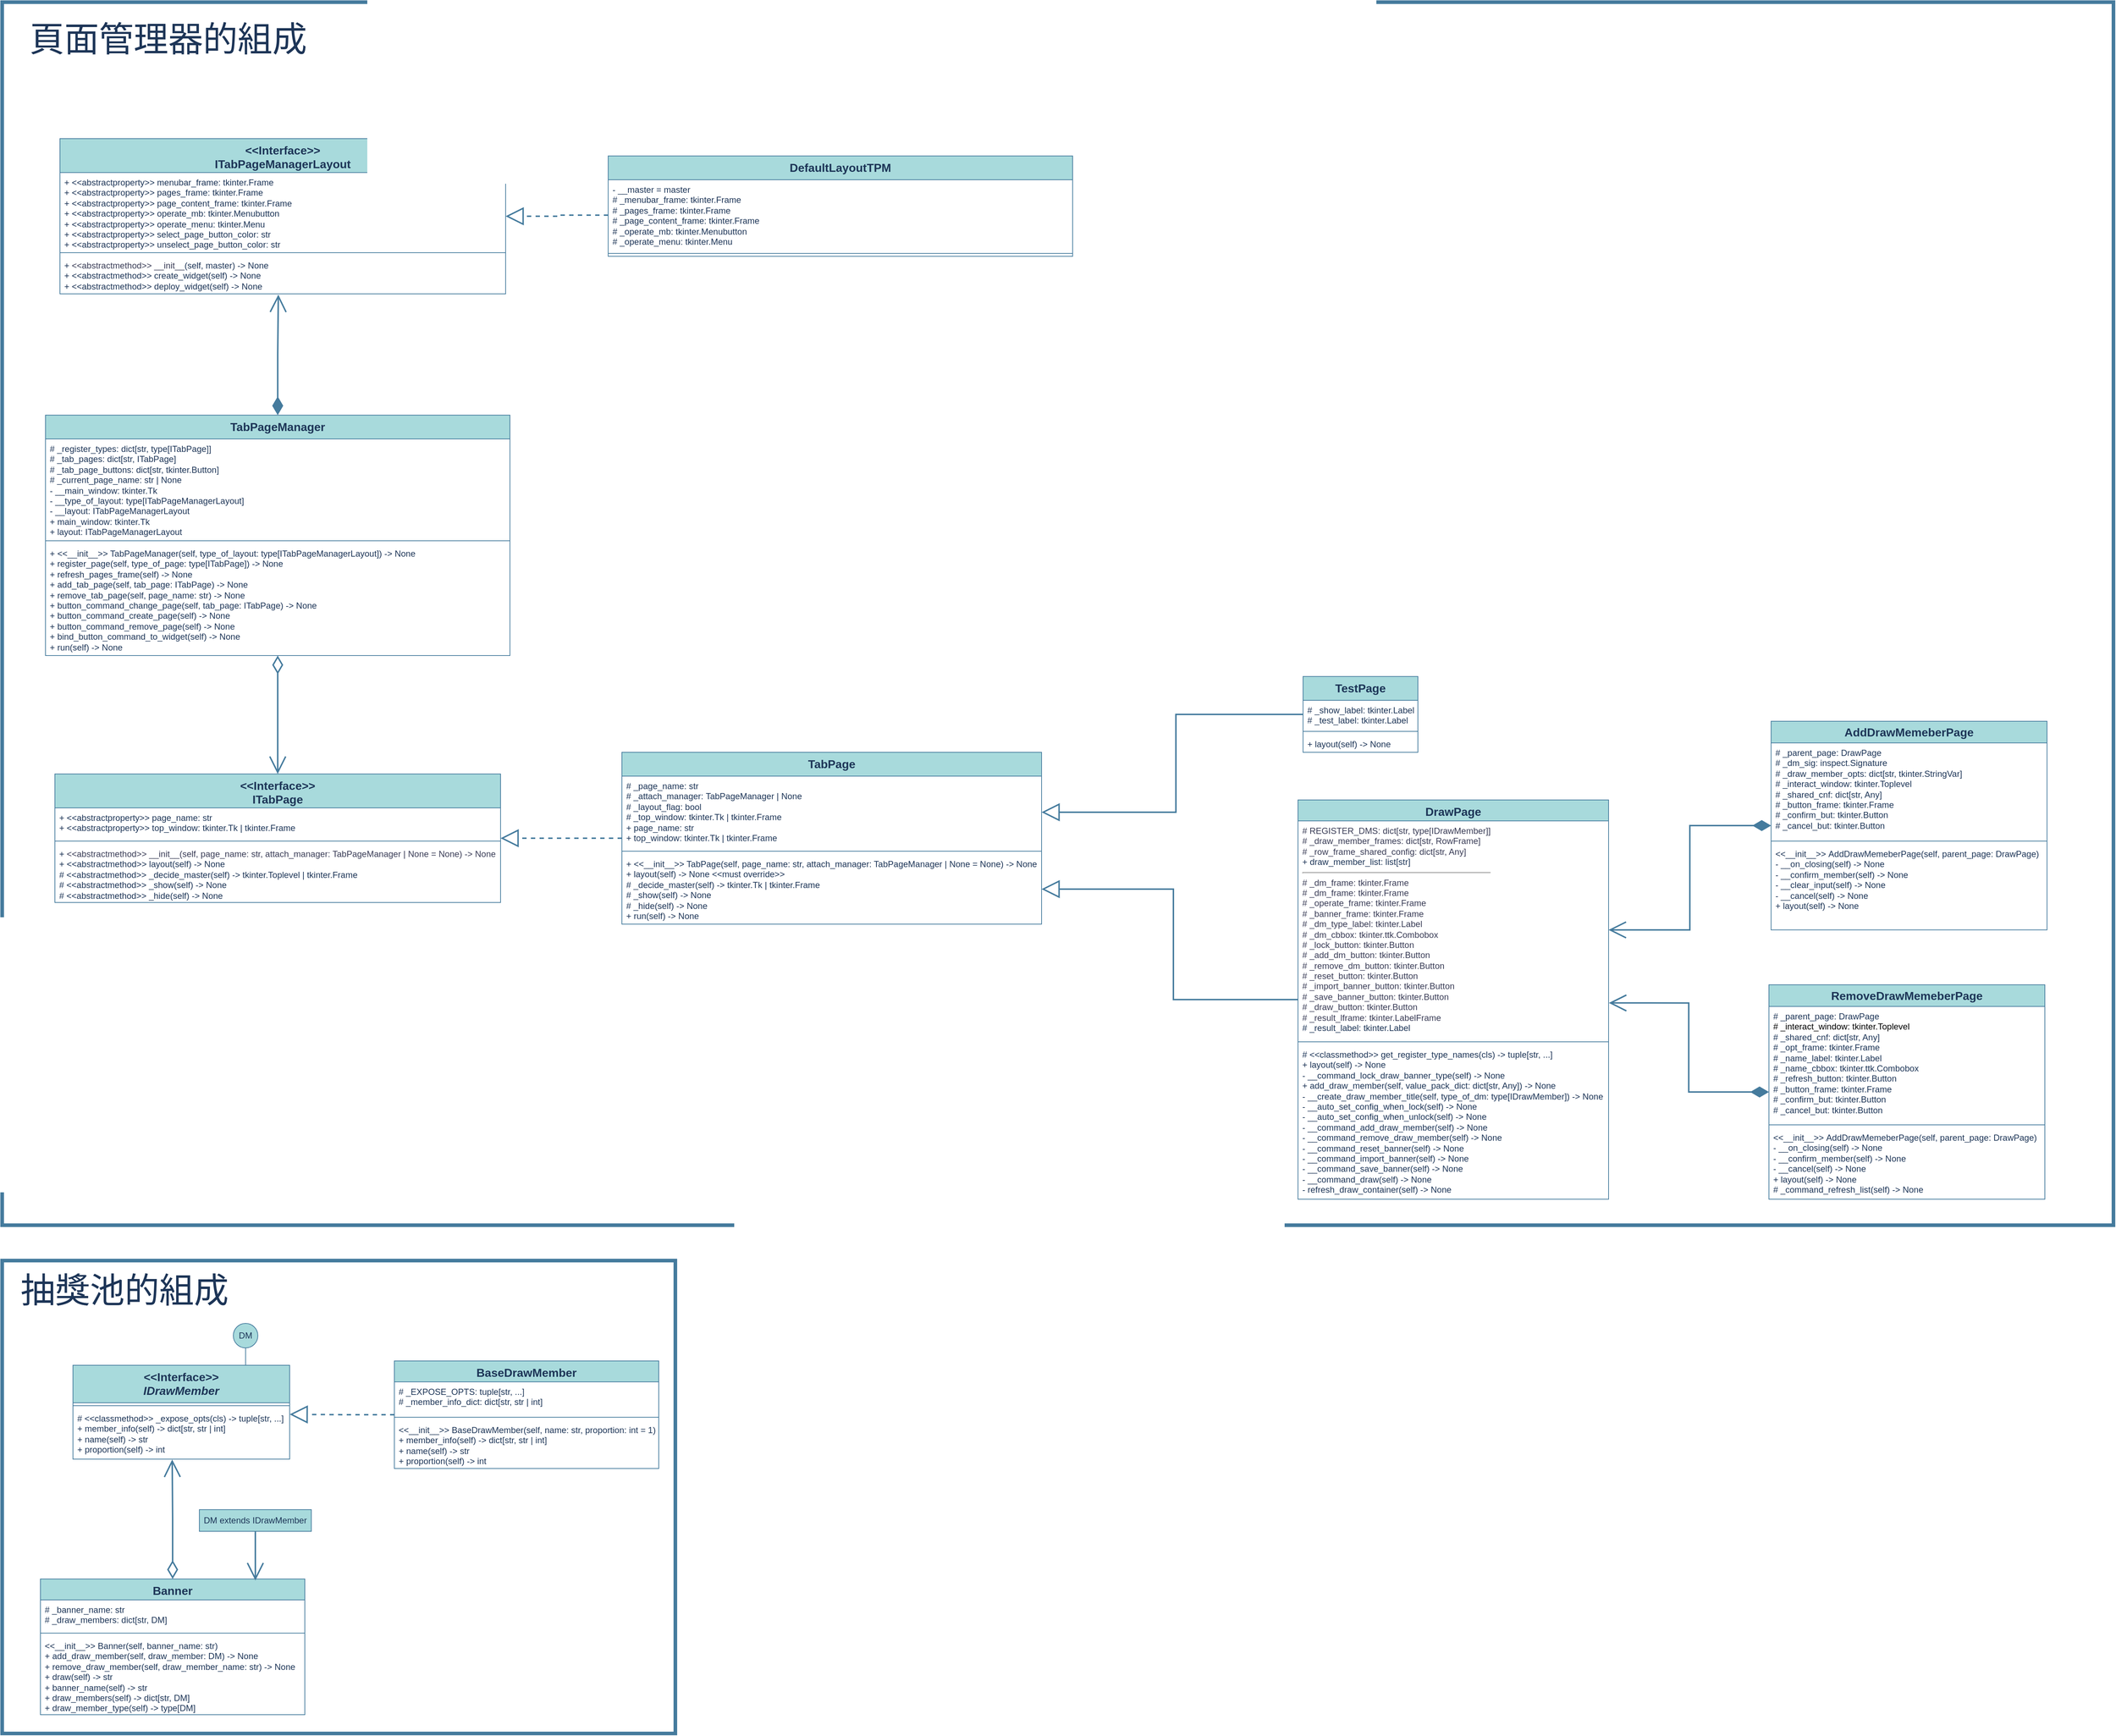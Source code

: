 <mxfile version="28.0.4">
  <diagram name="第 1 页" id="2yHdQtIkflrEDWWDGN0C">
    <mxGraphModel dx="4707" dy="2757" grid="0" gridSize="10" guides="1" tooltips="1" connect="1" arrows="1" fold="1" page="1" pageScale="1" pageWidth="3300" pageHeight="4681" background="none" math="0" shadow="0">
      <root>
        <mxCell id="0" />
        <mxCell id="1" parent="0" />
        <mxCell id="DiK6o-BC5j8XPixK7rim-29" value="" style="rounded=0;whiteSpace=wrap;html=1;strokeColor=#457B9D;fontColor=#1D3557;fillColor=none;strokeWidth=5;" vertex="1" parent="1">
          <mxGeometry x="140" y="1877" width="932" height="655" as="geometry" />
        </mxCell>
        <mxCell id="DiK6o-BC5j8XPixK7rim-21" value="" style="rounded=0;whiteSpace=wrap;html=1;strokeColor=#457B9D;fontColor=#1D3557;fillColor=none;strokeWidth=5;" vertex="1" parent="1">
          <mxGeometry x="140" y="134" width="2923" height="1694" as="geometry" />
        </mxCell>
        <mxCell id="DiK6o-BC5j8XPixK7rim-16" style="edgeStyle=orthogonalEdgeStyle;rounded=0;orthogonalLoop=1;jettySize=auto;html=1;strokeColor=#457B9D;fontColor=default;fillColor=#A8DADC;strokeWidth=2;startSize=20;endSize=20;endArrow=block;endFill=0;labelBackgroundColor=none;" edge="1" parent="1" source="lP_S5FxGJT-6sJz9UhhX-36" target="G8m6GsgR82rq_fYz5S8Y-65">
          <mxGeometry relative="1" as="geometry" />
        </mxCell>
        <mxCell id="lP_S5FxGJT-6sJz9UhhX-36" value="&lt;font style=&quot;font-size: 16px;&quot;&gt;DrawPage&lt;/font&gt;" style="swimlane;fontStyle=1;align=center;verticalAlign=top;childLayout=stackLayout;horizontal=1;startSize=29;horizontalStack=0;resizeParent=1;resizeParentMax=0;resizeLast=0;collapsible=1;marginBottom=0;whiteSpace=wrap;html=1;labelBackgroundColor=none;fillColor=#A8DADC;strokeColor=#457B9D;fontColor=#1D3557;shadow=0;" parent="1" vertex="1">
          <mxGeometry x="1934" y="1239" width="430" height="553" as="geometry" />
        </mxCell>
        <mxCell id="lP_S5FxGJT-6sJz9UhhX-37" value="&lt;span style=&quot;background-color: transparent; color: light-dark(rgb(57, 60, 86), rgb(182, 184, 207));&quot;&gt;# REGISTER_DMS: dict[str, type[IDrawMember]]&lt;/span&gt;&lt;br&gt;&lt;span style=&quot;background-color: transparent; color: light-dark(rgb(57, 60, 86), rgb(182, 184, 207));&quot;&gt;# _draw_member_frames: dict[str, RowFrame]&lt;/span&gt;&lt;br&gt;&lt;span style=&quot;background-color: transparent; color: light-dark(rgb(57, 60, 86), rgb(182, 184, 207));&quot;&gt;#&amp;nbsp;_row_frame_shared_config: dict[str, Any]&lt;/span&gt;&lt;div&gt;+ draw_member_list: list[str]&lt;br&gt;&lt;hr style=&quot;background-color: transparent; color: light-dark(rgb(57, 60, 86), rgb(182, 184, 207));&quot;&gt;&lt;span style=&quot;background-color: transparent; color: light-dark(rgb(57, 60, 86), rgb(182, 184, 207));&quot;&gt;#&amp;nbsp;_dm_frame: tkinter.Frame&lt;/span&gt;&lt;br&gt;&lt;span style=&quot;background-color: transparent; color: light-dark(rgb(57, 60, 86), rgb(182, 184, 207));&quot;&gt;# _dm_frame: tkinter.Frame&lt;/span&gt;&lt;br&gt;&lt;span style=&quot;background-color: transparent; color: light-dark(rgb(57, 60, 86), rgb(182, 184, 207));&quot;&gt;# _operate_frame: tkinter.Frame&lt;/span&gt;&lt;br&gt;&lt;span style=&quot;background-color: transparent; color: light-dark(rgb(57, 60, 86), rgb(182, 184, 207));&quot;&gt;# _banner_frame: tkinter.Frame&lt;/span&gt;&lt;br&gt;&lt;span style=&quot;background-color: transparent; color: light-dark(rgb(57, 60, 86), rgb(182, 184, 207));&quot;&gt;# _dm_type_label: tkinter.Label&lt;/span&gt;&lt;br&gt;&lt;span style=&quot;background-color: transparent; color: light-dark(rgb(57, 60, 86), rgb(182, 184, 207));&quot;&gt;# _dm_cbbox: tkinter.ttk.Combobox&lt;/span&gt;&lt;br&gt;&lt;span style=&quot;background-color: transparent; color: light-dark(rgb(57, 60, 86), rgb(182, 184, 207));&quot;&gt;# _lock_button: tkinter.Button&lt;/span&gt;&lt;br&gt;&lt;span style=&quot;background-color: transparent; color: light-dark(rgb(57, 60, 86), rgb(182, 184, 207));&quot;&gt;# _add_dm_button: tkinter.Button&lt;/span&gt;&lt;br&gt;&lt;span style=&quot;background-color: transparent; color: light-dark(rgb(57, 60, 86), rgb(182, 184, 207));&quot;&gt;# _remove_dm_button: tkinter.Button&lt;/span&gt;&lt;br&gt;&lt;span style=&quot;background-color: transparent; color: light-dark(rgb(57, 60, 86), rgb(182, 184, 207));&quot;&gt;# _reset_button: tkinter.Button&lt;/span&gt;&lt;br&gt;&lt;span style=&quot;background-color: transparent; color: light-dark(rgb(57, 60, 86), rgb(182, 184, 207));&quot;&gt;# _import_banner_button: tkinter.Button&lt;/span&gt;&lt;br&gt;&lt;span style=&quot;background-color: transparent; color: light-dark(rgb(57, 60, 86), rgb(182, 184, 207));&quot;&gt;# _save_banner_button: tkinter.Button&lt;/span&gt;&lt;br&gt;&lt;span style=&quot;background-color: transparent; color: light-dark(rgb(57, 60, 86), rgb(182, 184, 207));&quot;&gt;# _draw_button: tkinter.Button&lt;/span&gt;&lt;br&gt;&lt;span style=&quot;background-color: transparent; color: light-dark(rgb(57, 60, 86), rgb(182, 184, 207));&quot;&gt;# _result_lframe: tkinter.LabelFrame&lt;/span&gt;&lt;br&gt;&lt;div&gt;&lt;div&gt;# _result_label: tkinter.Label&lt;/div&gt;&lt;/div&gt;&lt;/div&gt;" style="text;strokeColor=none;fillColor=none;align=left;verticalAlign=top;spacingLeft=4;spacingRight=4;overflow=hidden;rotatable=0;points=[[0,0.5],[1,0.5]];portConstraint=eastwest;whiteSpace=wrap;html=1;labelBackgroundColor=none;fontColor=#1D3557;" parent="lP_S5FxGJT-6sJz9UhhX-36" vertex="1">
          <mxGeometry y="29" width="430" height="302" as="geometry" />
        </mxCell>
        <mxCell id="lP_S5FxGJT-6sJz9UhhX-38" value="" style="line;strokeWidth=1;fillColor=none;align=left;verticalAlign=middle;spacingTop=-1;spacingLeft=3;spacingRight=3;rotatable=0;labelPosition=right;points=[];portConstraint=eastwest;strokeColor=#457B9D;labelBackgroundColor=none;fontColor=#1D3557;" parent="lP_S5FxGJT-6sJz9UhhX-36" vertex="1">
          <mxGeometry y="331" width="430" height="8" as="geometry" />
        </mxCell>
        <mxCell id="lP_S5FxGJT-6sJz9UhhX-39" value="# &amp;lt;&amp;lt;classmethod&amp;gt;&amp;gt;&amp;nbsp;get_register_type_names(cls) -&amp;gt; tuple[str, ...]&lt;div&gt;+&amp;nbsp;layout(self) -&amp;gt; None&lt;/div&gt;&lt;div&gt;-&amp;nbsp;__command_lock_draw_banner_type(self) -&amp;gt; None&lt;/div&gt;&lt;div&gt;+&amp;nbsp;add_draw_member(self, value_pack_dict: dict[str, Any]) -&amp;gt; None&lt;/div&gt;&lt;div&gt;-&amp;nbsp;__create_draw_member_title(self, type_of_dm: type[IDrawMember]) -&amp;gt; None&lt;/div&gt;&lt;div&gt;-&amp;nbsp;__auto_set_config_when_lock(self) -&amp;gt; None&lt;/div&gt;&lt;div&gt;-&amp;nbsp;__auto_set_config_when_unlock(self) -&amp;gt; None&lt;/div&gt;&lt;div&gt;-&amp;nbsp;__command_add_draw_member(self) -&amp;gt; None&lt;/div&gt;&lt;div&gt;-&amp;nbsp;__command_remove_draw_member(self) -&amp;gt; None&lt;/div&gt;&lt;div&gt;-&amp;nbsp;__command_reset_banner(self) -&amp;gt; None&lt;/div&gt;&lt;div&gt;-&amp;nbsp;__command_import_banner(self) -&amp;gt; None&lt;/div&gt;&lt;div&gt;-&amp;nbsp;__command_save_banner(self) -&amp;gt; None&lt;/div&gt;&lt;div&gt;-&amp;nbsp;__command_draw(self) -&amp;gt; None&lt;/div&gt;&lt;div&gt;-&amp;nbsp;refresh_draw_container(self) -&amp;gt; None&lt;/div&gt;" style="text;strokeColor=none;fillColor=none;align=left;verticalAlign=top;spacingLeft=4;spacingRight=4;overflow=hidden;rotatable=0;points=[[0,0.5],[1,0.5]];portConstraint=eastwest;whiteSpace=wrap;html=1;labelBackgroundColor=none;fontColor=#1D3557;" parent="lP_S5FxGJT-6sJz9UhhX-36" vertex="1">
          <mxGeometry y="339" width="430" height="214" as="geometry" />
        </mxCell>
        <mxCell id="DiK6o-BC5j8XPixK7rim-17" style="edgeStyle=orthogonalEdgeStyle;rounded=0;orthogonalLoop=1;jettySize=auto;html=1;entryX=1;entryY=0.5;entryDx=0;entryDy=0;strokeColor=#457B9D;fontColor=default;fillColor=#A8DADC;strokeWidth=2;startSize=20;endSize=20;startArrow=diamondThin;startFill=1;endArrow=open;endFill=0;labelBackgroundColor=none;" edge="1" parent="1" source="75FN_xYvOPIcK4fOtZHh-2" target="lP_S5FxGJT-6sJz9UhhX-37">
          <mxGeometry relative="1" as="geometry" />
        </mxCell>
        <mxCell id="75FN_xYvOPIcK4fOtZHh-2" value="&lt;font style=&quot;font-size: 16px;&quot;&gt;AddDrawMemeberPage&lt;/font&gt;" style="swimlane;fontStyle=1;align=center;verticalAlign=middle;childLayout=stackLayout;horizontal=1;startSize=30;horizontalStack=0;resizeParent=1;resizeParentMax=0;resizeLast=0;collapsible=1;marginBottom=0;whiteSpace=wrap;html=1;strokeColor=#457B9D;fontColor=#1D3557;fillColor=#A8DADC;labelBackgroundColor=none;rounded=0;fontFamily=Helvetica;fontSize=11;" parent="1" vertex="1">
          <mxGeometry x="2589" y="1130" width="382" height="289" as="geometry" />
        </mxCell>
        <mxCell id="75FN_xYvOPIcK4fOtZHh-3" value="&lt;font style=&quot;font-size: 12px;&quot;&gt;#&amp;nbsp;_parent_page:&amp;nbsp;DrawPage&lt;/font&gt;&lt;div&gt;&lt;font style=&quot;font-size: 12px;&quot;&gt;#&amp;nbsp;_dm_sig:&amp;nbsp;inspect.Signature&lt;/font&gt;&lt;/div&gt;&lt;div&gt;&lt;font style=&quot;font-size: 12px;&quot;&gt;#&amp;nbsp;_draw_member_opts: dict[str, tkinter.StringVar]&lt;/font&gt;&lt;/div&gt;&lt;div&gt;&lt;font style=&quot;font-size: 12px;&quot;&gt;#&amp;nbsp;_interact_window: tkinter.Toplevel&lt;/font&gt;&lt;/div&gt;&lt;div&gt;&lt;font style=&quot;font-size: 12px;&quot;&gt;#&amp;nbsp;_shared_cnf: dict[str, Any]&lt;/font&gt;&lt;/div&gt;&lt;div&gt;&lt;font style=&quot;font-size: 12px;&quot;&gt;#&amp;nbsp;_button_frame: tkinter.Frame&lt;/font&gt;&lt;/div&gt;&lt;div&gt;&lt;font style=&quot;font-size: 12px;&quot;&gt;#&amp;nbsp;_confirm_but: tkinter.Button&lt;/font&gt;&lt;/div&gt;&lt;div&gt;&lt;font style=&quot;font-size: 12px;&quot;&gt;#&amp;nbsp;_cancel_but: tkinter.Button&lt;/font&gt;&lt;/div&gt;" style="text;strokeColor=none;fillColor=none;align=left;verticalAlign=top;spacingLeft=4;spacingRight=4;overflow=hidden;rotatable=0;points=[[0,0.5],[1,0.5]];portConstraint=eastwest;whiteSpace=wrap;html=1;fontColor=#1D3557;labelBackgroundColor=none;fontFamily=Helvetica;fontSize=11;" parent="75FN_xYvOPIcK4fOtZHh-2" vertex="1">
          <mxGeometry y="30" width="382" height="132" as="geometry" />
        </mxCell>
        <mxCell id="75FN_xYvOPIcK4fOtZHh-4" value="" style="line;strokeWidth=1;fillColor=#A8DADC;align=center;verticalAlign=middle;spacingTop=-1;spacingLeft=3;spacingRight=3;rotatable=0;labelPosition=right;points=[];portConstraint=eastwest;strokeColor=#457B9D;fontColor=#1D3557;labelBackgroundColor=none;rounded=0;fontFamily=Helvetica;fontSize=11;" parent="75FN_xYvOPIcK4fOtZHh-2" vertex="1">
          <mxGeometry y="162" width="382" height="8" as="geometry" />
        </mxCell>
        <mxCell id="75FN_xYvOPIcK4fOtZHh-5" value="&lt;font style=&quot;font-size: 12px;&quot;&gt;&amp;lt;&amp;lt;__init__&amp;gt;&amp;gt;&amp;nbsp;AddDrawMemeberPage(self, parent_page: DrawPage)&lt;/font&gt;&lt;div&gt;&lt;font style=&quot;font-size: 12px;&quot;&gt;-&amp;nbsp;__on_closing(self) -&amp;gt; None&lt;/font&gt;&lt;/div&gt;&lt;div&gt;&lt;font style=&quot;font-size: 12px;&quot;&gt;-&amp;nbsp;__confirm_member(self) -&amp;gt; None&lt;/font&gt;&lt;/div&gt;&lt;div&gt;&lt;font style=&quot;font-size: 12px;&quot;&gt;-&amp;nbsp;__clear_input(self) -&amp;gt; None&lt;/font&gt;&lt;/div&gt;&lt;div&gt;&lt;font style=&quot;font-size: 12px;&quot;&gt;-&amp;nbsp;__cancel(self) -&amp;gt; None&lt;/font&gt;&lt;/div&gt;&lt;div&gt;&lt;font style=&quot;font-size: 12px;&quot;&gt;+&amp;nbsp;layout(self) -&amp;gt; None&lt;/font&gt;&lt;/div&gt;&lt;div&gt;&lt;br&gt;&lt;/div&gt;" style="text;strokeColor=none;fillColor=none;align=left;verticalAlign=top;spacingLeft=4;spacingRight=4;overflow=hidden;rotatable=0;points=[[0,0.5],[1,0.5]];portConstraint=eastwest;whiteSpace=wrap;html=1;fontColor=#1D3557;labelBackgroundColor=none;fontFamily=Helvetica;fontSize=11;" parent="75FN_xYvOPIcK4fOtZHh-2" vertex="1">
          <mxGeometry y="170" width="382" height="119" as="geometry" />
        </mxCell>
        <mxCell id="G8m6GsgR82rq_fYz5S8Y-6" value="&lt;font style=&quot;font-size: 16px;&quot;&gt;RemoveDrawMemeberPage&lt;/font&gt;" style="swimlane;fontStyle=1;align=center;verticalAlign=middle;childLayout=stackLayout;horizontal=1;startSize=30;horizontalStack=0;resizeParent=1;resizeParentMax=0;resizeLast=0;collapsible=1;marginBottom=0;whiteSpace=wrap;html=1;strokeColor=#457B9D;fontColor=#1D3557;fillColor=#A8DADC;labelBackgroundColor=none;rounded=0;fontFamily=Helvetica;fontSize=11;" parent="1" vertex="1">
          <mxGeometry x="2586" y="1495" width="382" height="297" as="geometry" />
        </mxCell>
        <mxCell id="G8m6GsgR82rq_fYz5S8Y-7" value="&lt;font style=&quot;font-size: 12px;&quot;&gt;#&amp;nbsp;_parent_page:&amp;nbsp;DrawPage&lt;/font&gt;&lt;div&gt;&lt;span style=&quot;font-size: 12px; background-color: transparent; color: light-dark(rgb(0, 0, 0), rgb(255, 255, 255));&quot;&gt;#&amp;nbsp;_interact_window: tkinter.Toplevel&lt;/span&gt;&lt;/div&gt;&lt;div&gt;&lt;font style=&quot;font-size: 12px;&quot;&gt;#&amp;nbsp;_shared_cnf: dict[str, Any]&lt;/font&gt;&lt;/div&gt;&lt;div&gt;&lt;div&gt;&lt;span style=&quot;font-size: 12px;&quot;&gt;# _opt_frame: tkinter.Frame&lt;/span&gt;&lt;/div&gt;&lt;div&gt;&lt;span style=&quot;font-size: 12px;&quot;&gt;# _name_label: tkinter.Label&lt;/span&gt;&lt;/div&gt;&lt;div&gt;&lt;span style=&quot;font-size: 12px;&quot;&gt;# _name_cbbox: tkinter.ttk.Combobox&lt;/span&gt;&lt;/div&gt;&lt;div&gt;&lt;span style=&quot;font-size: 12px;&quot;&gt;# _refresh_button: tkinter.Button&lt;/span&gt;&lt;/div&gt;&lt;div&gt;&lt;span style=&quot;font-size: 12px;&quot;&gt;# _button_frame: tkinter.Frame&lt;/span&gt;&lt;/div&gt;&lt;div&gt;&lt;span style=&quot;font-size: 12px;&quot;&gt;# _confirm_but: tkinter.Button&lt;/span&gt;&lt;/div&gt;&lt;div&gt;&lt;span style=&quot;font-size: 12px;&quot;&gt;# _cancel_but: tkinter.Button&lt;/span&gt;&lt;/div&gt;&lt;/div&gt;" style="text;strokeColor=none;fillColor=none;align=left;verticalAlign=top;spacingLeft=4;spacingRight=4;overflow=hidden;rotatable=0;points=[[0,0.5],[1,0.5]];portConstraint=eastwest;whiteSpace=wrap;html=1;fontColor=#1D3557;labelBackgroundColor=none;fontFamily=Helvetica;fontSize=11;" parent="G8m6GsgR82rq_fYz5S8Y-6" vertex="1">
          <mxGeometry y="30" width="382" height="160" as="geometry" />
        </mxCell>
        <mxCell id="G8m6GsgR82rq_fYz5S8Y-8" value="" style="line;strokeWidth=1;fillColor=#A8DADC;align=center;verticalAlign=middle;spacingTop=-1;spacingLeft=3;spacingRight=3;rotatable=0;labelPosition=right;points=[];portConstraint=eastwest;strokeColor=#457B9D;fontColor=#1D3557;labelBackgroundColor=none;rounded=0;fontFamily=Helvetica;fontSize=11;" parent="G8m6GsgR82rq_fYz5S8Y-6" vertex="1">
          <mxGeometry y="190" width="382" height="8" as="geometry" />
        </mxCell>
        <mxCell id="G8m6GsgR82rq_fYz5S8Y-9" value="&lt;font style=&quot;font-size: 12px;&quot;&gt;&amp;lt;&amp;lt;__init__&amp;gt;&amp;gt;&amp;nbsp;AddDrawMemeberPage(self, parent_page: DrawPage)&lt;/font&gt;&lt;div&gt;&lt;span style=&quot;font-size: 12px;&quot;&gt;-&amp;nbsp;&lt;/span&gt;&lt;span style=&quot;background-color: transparent; font-size: 12px;&quot;&gt;__on_closing(self) -&amp;gt; None&lt;/span&gt;&lt;/div&gt;&lt;div&gt;&lt;span style=&quot;background-color: transparent; font-size: 12px;&quot;&gt;-&amp;nbsp;&lt;/span&gt;&lt;span style=&quot;background-color: transparent; font-size: 12px;&quot;&gt;__confirm_member(self) -&amp;gt; None&lt;/span&gt;&lt;/div&gt;&lt;div&gt;&lt;span style=&quot;background-color: transparent; font-size: 12px;&quot;&gt;-&amp;nbsp;&lt;/span&gt;&lt;span style=&quot;background-color: transparent; font-size: 12px;&quot;&gt;__cancel(self) -&amp;gt; None&lt;/span&gt;&lt;/div&gt;&lt;div&gt;&lt;span style=&quot;background-color: transparent; font-size: 12px;&quot;&gt;+&amp;nbsp;&lt;/span&gt;&lt;span style=&quot;background-color: transparent; font-size: 12px;&quot;&gt;layout(self) -&amp;gt; None&lt;/span&gt;&lt;/div&gt;&lt;div&gt;&lt;span style=&quot;font-size: 12px;&quot;&gt;#&amp;nbsp;&lt;/span&gt;&lt;span style=&quot;background-color: transparent; font-size: 12px;&quot;&gt;_command_refresh_list(self) -&amp;gt; None&lt;/span&gt;&lt;/div&gt;&lt;div&gt;&lt;br&gt;&lt;/div&gt;" style="text;strokeColor=none;fillColor=none;align=left;verticalAlign=top;spacingLeft=4;spacingRight=4;overflow=hidden;rotatable=0;points=[[0,0.5],[1,0.5]];portConstraint=eastwest;whiteSpace=wrap;html=1;fontColor=#1D3557;labelBackgroundColor=none;fontFamily=Helvetica;fontSize=11;" parent="G8m6GsgR82rq_fYz5S8Y-6" vertex="1">
          <mxGeometry y="198" width="382" height="99" as="geometry" />
        </mxCell>
        <mxCell id="G8m6GsgR82rq_fYz5S8Y-17" value="&lt;font style=&quot;font-size: 16px;&quot;&gt;BaseDrawMember&lt;/font&gt;" style="swimlane;fontStyle=1;align=center;verticalAlign=top;childLayout=stackLayout;horizontal=1;startSize=29;horizontalStack=0;resizeParent=1;resizeParentMax=0;resizeLast=0;collapsible=1;marginBottom=0;whiteSpace=wrap;html=1;strokeColor=#457B9D;fontColor=#1D3557;fillColor=#A8DADC;labelBackgroundColor=none;" parent="1" vertex="1">
          <mxGeometry x="683" y="2016" width="366" height="149" as="geometry" />
        </mxCell>
        <mxCell id="G8m6GsgR82rq_fYz5S8Y-18" value="#&amp;nbsp;_EXPOSE_OPTS: tuple[str, ...]&lt;div&gt;#&amp;nbsp;_member_info_dict: dict[str, str | int]&lt;/div&gt;&lt;div&gt;&lt;br&gt;&lt;/div&gt;" style="text;strokeColor=none;fillColor=none;align=left;verticalAlign=top;spacingLeft=4;spacingRight=4;overflow=hidden;rotatable=0;points=[[0,0.5],[1,0.5]];portConstraint=eastwest;whiteSpace=wrap;html=1;fontColor=#1D3557;labelBackgroundColor=none;" parent="G8m6GsgR82rq_fYz5S8Y-17" vertex="1">
          <mxGeometry y="29" width="366" height="45" as="geometry" />
        </mxCell>
        <mxCell id="G8m6GsgR82rq_fYz5S8Y-19" value="" style="line;strokeWidth=1;fillColor=none;align=left;verticalAlign=middle;spacingTop=-1;spacingLeft=3;spacingRight=3;rotatable=0;labelPosition=right;points=[];portConstraint=eastwest;strokeColor=#457B9D;fontColor=#1D3557;labelBackgroundColor=none;" parent="G8m6GsgR82rq_fYz5S8Y-17" vertex="1">
          <mxGeometry y="74" width="366" height="8" as="geometry" />
        </mxCell>
        <mxCell id="G8m6GsgR82rq_fYz5S8Y-20" value="&amp;lt;&amp;lt;__init__&amp;gt;&amp;gt;&amp;nbsp;BaseDrawMember(self, name: str, proportion: int = 1)&lt;div&gt;+&amp;nbsp;member_info(self) -&amp;gt; dict[str, str | int]&lt;/div&gt;&lt;div&gt;+&amp;nbsp;name(self) -&amp;gt; str&lt;/div&gt;&lt;div&gt;+&amp;nbsp;proportion(self) -&amp;gt; int&lt;/div&gt;" style="text;strokeColor=none;fillColor=none;align=left;verticalAlign=top;spacingLeft=4;spacingRight=4;overflow=hidden;rotatable=0;points=[[0,0.5],[1,0.5]];portConstraint=eastwest;whiteSpace=wrap;html=1;fontColor=#1D3557;labelBackgroundColor=none;" parent="G8m6GsgR82rq_fYz5S8Y-17" vertex="1">
          <mxGeometry y="82" width="366" height="67" as="geometry" />
        </mxCell>
        <mxCell id="G8m6GsgR82rq_fYz5S8Y-24" value="&lt;font style=&quot;font-size: 16px;&quot;&gt;Banner&lt;/font&gt;" style="swimlane;fontStyle=1;align=center;verticalAlign=top;childLayout=stackLayout;horizontal=1;startSize=29;horizontalStack=0;resizeParent=1;resizeParentMax=0;resizeLast=0;collapsible=1;marginBottom=0;whiteSpace=wrap;html=1;strokeColor=#457B9D;fontColor=#1D3557;fillColor=#A8DADC;labelBackgroundColor=none;" parent="1" vertex="1">
          <mxGeometry x="193" y="2318" width="366" height="188" as="geometry" />
        </mxCell>
        <mxCell id="G8m6GsgR82rq_fYz5S8Y-25" value="&lt;div&gt;#&amp;nbsp;_banner_name: str&lt;/div&gt;&lt;div&gt;#&amp;nbsp;_draw_members: dict[str, DM]&lt;/div&gt;" style="text;strokeColor=none;fillColor=none;align=left;verticalAlign=top;spacingLeft=4;spacingRight=4;overflow=hidden;rotatable=0;points=[[0,0.5],[1,0.5]];portConstraint=eastwest;whiteSpace=wrap;html=1;fontColor=#1D3557;labelBackgroundColor=none;" parent="G8m6GsgR82rq_fYz5S8Y-24" vertex="1">
          <mxGeometry y="29" width="366" height="42" as="geometry" />
        </mxCell>
        <mxCell id="G8m6GsgR82rq_fYz5S8Y-26" value="" style="line;strokeWidth=1;fillColor=none;align=left;verticalAlign=middle;spacingTop=-1;spacingLeft=3;spacingRight=3;rotatable=0;labelPosition=right;points=[];portConstraint=eastwest;strokeColor=#457B9D;fontColor=#1D3557;labelBackgroundColor=none;" parent="G8m6GsgR82rq_fYz5S8Y-24" vertex="1">
          <mxGeometry y="71" width="366" height="8" as="geometry" />
        </mxCell>
        <mxCell id="G8m6GsgR82rq_fYz5S8Y-27" value="&amp;lt;&amp;lt;__init__&amp;gt;&amp;gt;&amp;nbsp;Banner(self, banner_name: str)&lt;div&gt;+&amp;nbsp;add_draw_member(self, draw_member: DM) -&amp;gt; None&lt;/div&gt;&lt;div&gt;+&amp;nbsp;remove_draw_member(self, draw_member_name: str) -&amp;gt; None&lt;/div&gt;&lt;div&gt;+&amp;nbsp;draw(self) -&amp;gt; str&lt;/div&gt;&lt;div&gt;+&amp;nbsp;banner_name(self) -&amp;gt; str&lt;/div&gt;&lt;div&gt;+&amp;nbsp;draw_members(self) -&amp;gt; dict[str, DM]&lt;/div&gt;&lt;div&gt;+&amp;nbsp;draw_member_type(self) -&amp;gt; type[DM]&lt;/div&gt;" style="text;strokeColor=none;fillColor=none;align=left;verticalAlign=top;spacingLeft=4;spacingRight=4;overflow=hidden;rotatable=0;points=[[0,0.5],[1,0.5]];portConstraint=eastwest;whiteSpace=wrap;html=1;fontColor=#1D3557;labelBackgroundColor=none;" parent="G8m6GsgR82rq_fYz5S8Y-24" vertex="1">
          <mxGeometry y="79" width="366" height="109" as="geometry" />
        </mxCell>
        <mxCell id="G8m6GsgR82rq_fYz5S8Y-57" value="&lt;div&gt;&lt;span style=&quot;font-size: 16px;&quot;&gt;&amp;lt;&amp;lt;Interface&amp;gt;&amp;gt;&lt;/span&gt;&lt;/div&gt;&lt;div&gt;&lt;span style=&quot;font-size: 16px;&quot;&gt;ITabPage&lt;/span&gt;&lt;/div&gt;" style="swimlane;fontStyle=1;align=center;verticalAlign=top;childLayout=stackLayout;horizontal=1;startSize=47;horizontalStack=0;resizeParent=1;resizeParentMax=0;resizeLast=0;collapsible=1;marginBottom=0;whiteSpace=wrap;html=1;strokeColor=#457B9D;fontColor=#1D3557;fillColor=#A8DADC;labelBackgroundColor=none;" parent="1" vertex="1">
          <mxGeometry x="213" y="1203" width="617" height="178" as="geometry" />
        </mxCell>
        <mxCell id="G8m6GsgR82rq_fYz5S8Y-58" value="&lt;div&gt;+ &amp;lt;&amp;lt;abstractproperty&amp;gt;&amp;gt; page_name: str&lt;/div&gt;&lt;div&gt;+ &amp;lt;&amp;lt;abstractproperty&amp;gt;&amp;gt; top_window: tkinter.Tk | tkinter.Frame&lt;/div&gt;" style="text;strokeColor=none;fillColor=none;align=left;verticalAlign=top;spacingLeft=4;spacingRight=4;overflow=hidden;rotatable=0;points=[[0,0.5],[1,0.5]];portConstraint=eastwest;whiteSpace=wrap;html=1;fontColor=#1D3557;labelBackgroundColor=none;" parent="G8m6GsgR82rq_fYz5S8Y-57" vertex="1">
          <mxGeometry y="47" width="617" height="42" as="geometry" />
        </mxCell>
        <mxCell id="G8m6GsgR82rq_fYz5S8Y-59" value="" style="line;strokeWidth=1;fillColor=none;align=left;verticalAlign=middle;spacingTop=-1;spacingLeft=3;spacingRight=3;rotatable=0;labelPosition=right;points=[];portConstraint=eastwest;strokeColor=#457B9D;fontColor=#1D3557;labelBackgroundColor=none;" parent="G8m6GsgR82rq_fYz5S8Y-57" vertex="1">
          <mxGeometry y="89" width="617" height="8" as="geometry" />
        </mxCell>
        <mxCell id="G8m6GsgR82rq_fYz5S8Y-60" value="&lt;div&gt;+&amp;nbsp;&lt;span style=&quot;background-color: transparent; color: light-dark(rgb(57, 60, 86), rgb(182, 184, 207));&quot;&gt;&amp;lt;&amp;lt;abstractmethod&amp;gt;&amp;gt;&amp;nbsp;&lt;/span&gt;&lt;span style=&quot;background-color: transparent; color: light-dark(rgb(57, 60, 86), rgb(182, 184, 207));&quot;&gt;__init__(self, page_name: str, attach_manager: TabPageManager | None = None) -&amp;gt; None&lt;/span&gt;&lt;/div&gt;&lt;div&gt;+ &amp;lt;&amp;lt;abstractmethod&amp;gt;&amp;gt; layout(self) -&amp;gt; None&lt;/div&gt;&lt;div&gt;# &amp;lt;&amp;lt;abstractmethod&amp;gt;&amp;gt; _decide_master(self) -&amp;gt; tkinter.Toplevel | tkinter.Frame&lt;/div&gt;&lt;div&gt;# &amp;lt;&amp;lt;abstractmethod&amp;gt;&amp;gt; _show(self) -&amp;gt; None&lt;/div&gt;&lt;div&gt;# &amp;lt;&amp;lt;abstractmethod&amp;gt;&amp;gt; _hide(self) -&amp;gt; None&lt;/div&gt;" style="text;strokeColor=none;fillColor=none;align=left;verticalAlign=top;spacingLeft=4;spacingRight=4;overflow=hidden;rotatable=0;points=[[0,0.5],[1,0.5]];portConstraint=eastwest;whiteSpace=wrap;html=1;fontColor=#1D3557;labelBackgroundColor=none;" parent="G8m6GsgR82rq_fYz5S8Y-57" vertex="1">
          <mxGeometry y="97" width="617" height="81" as="geometry" />
        </mxCell>
        <mxCell id="DiK6o-BC5j8XPixK7rim-11" style="edgeStyle=orthogonalEdgeStyle;rounded=0;orthogonalLoop=1;jettySize=auto;html=1;strokeColor=#457B9D;fontColor=default;fillColor=#A8DADC;startSize=20;endSize=20;strokeWidth=2;endArrow=block;endFill=0;dashed=1;labelBackgroundColor=none;" edge="1" parent="1" source="G8m6GsgR82rq_fYz5S8Y-62" target="G8m6GsgR82rq_fYz5S8Y-57">
          <mxGeometry relative="1" as="geometry" />
        </mxCell>
        <mxCell id="G8m6GsgR82rq_fYz5S8Y-62" value="&lt;font style=&quot;font-size: 16px;&quot;&gt;TabPage&lt;/font&gt;" style="swimlane;fontStyle=1;align=center;verticalAlign=top;childLayout=stackLayout;horizontal=1;startSize=33;horizontalStack=0;resizeParent=1;resizeParentMax=0;resizeLast=0;collapsible=1;marginBottom=0;whiteSpace=wrap;html=1;strokeColor=#457B9D;fontColor=#1D3557;fillColor=#A8DADC;labelBackgroundColor=none;" parent="1" vertex="1">
          <mxGeometry x="998" y="1173" width="581" height="238" as="geometry" />
        </mxCell>
        <mxCell id="G8m6GsgR82rq_fYz5S8Y-63" value="#&amp;nbsp;_page_name: str&lt;div&gt;#&amp;nbsp;_attach_manager:&amp;nbsp;TabPageManager | None&lt;/div&gt;&lt;div&gt;#&amp;nbsp;_layout_flag: bool&lt;/div&gt;&lt;div&gt;#&amp;nbsp;_top_window:&amp;nbsp;tkinter.Tk | tkinter.Frame&lt;/div&gt;&lt;div&gt;+&amp;nbsp;page_name: str&lt;/div&gt;&lt;div&gt;+&amp;nbsp;top_window: tkinter.Tk | tkinter.Frame&lt;/div&gt;" style="text;strokeColor=none;fillColor=none;align=left;verticalAlign=top;spacingLeft=4;spacingRight=4;overflow=hidden;rotatable=0;points=[[0,0.5],[1,0.5]];portConstraint=eastwest;whiteSpace=wrap;html=1;fontColor=#1D3557;labelBackgroundColor=none;" parent="G8m6GsgR82rq_fYz5S8Y-62" vertex="1">
          <mxGeometry y="33" width="581" height="100" as="geometry" />
        </mxCell>
        <mxCell id="G8m6GsgR82rq_fYz5S8Y-64" value="" style="line;strokeWidth=1;fillColor=none;align=left;verticalAlign=middle;spacingTop=-1;spacingLeft=3;spacingRight=3;rotatable=0;labelPosition=right;points=[];portConstraint=eastwest;strokeColor=#457B9D;fontColor=#1D3557;labelBackgroundColor=none;" parent="G8m6GsgR82rq_fYz5S8Y-62" vertex="1">
          <mxGeometry y="133" width="581" height="8" as="geometry" />
        </mxCell>
        <mxCell id="G8m6GsgR82rq_fYz5S8Y-65" value="+ &amp;lt;&amp;lt;__init__&amp;gt;&amp;gt; TabPage(self, page_name: str, attach_manager: TabPageManager | None = None) -&amp;gt; None&lt;div&gt;+&amp;nbsp;layout(self) -&amp;gt; None&amp;nbsp;&amp;lt;&amp;lt;must override&amp;gt;&amp;gt;&lt;br&gt;&lt;div&gt;#&amp;nbsp;_decide_master(self) -&amp;gt; tkinter.Tk | tkinter.Frame&lt;/div&gt;&lt;div&gt;#&amp;nbsp;_show(self) -&amp;gt; None&lt;/div&gt;&lt;div&gt;#&amp;nbsp;_hide(self) -&amp;gt; None&lt;/div&gt;&lt;div&gt;+ run(self) -&amp;gt; None&lt;/div&gt;&lt;/div&gt;" style="text;strokeColor=none;fillColor=none;align=left;verticalAlign=top;spacingLeft=4;spacingRight=4;overflow=hidden;rotatable=0;points=[[0,0.5],[1,0.5]];portConstraint=eastwest;whiteSpace=wrap;html=1;fontColor=#1D3557;labelBackgroundColor=none;" parent="G8m6GsgR82rq_fYz5S8Y-62" vertex="1">
          <mxGeometry y="141" width="581" height="97" as="geometry" />
        </mxCell>
        <mxCell id="G8m6GsgR82rq_fYz5S8Y-71" value="&lt;font style=&quot;font-size: 16px;&quot;&gt;TestPage&lt;/font&gt;" style="swimlane;fontStyle=1;align=center;verticalAlign=top;childLayout=stackLayout;horizontal=1;startSize=33;horizontalStack=0;resizeParent=1;resizeParentMax=0;resizeLast=0;collapsible=1;marginBottom=0;whiteSpace=wrap;html=1;strokeColor=#457B9D;fontColor=#1D3557;fillColor=#A8DADC;labelBackgroundColor=none;" parent="1" vertex="1">
          <mxGeometry x="1941" y="1068" width="159" height="105" as="geometry" />
        </mxCell>
        <mxCell id="G8m6GsgR82rq_fYz5S8Y-72" value="&lt;div&gt;# _show_label: tkinter.Label&lt;/div&gt;&lt;div&gt;# _test_label: tkinter.Label&lt;/div&gt;" style="text;strokeColor=none;fillColor=none;align=left;verticalAlign=top;spacingLeft=4;spacingRight=4;overflow=hidden;rotatable=0;points=[[0,0.5],[1,0.5]];portConstraint=eastwest;whiteSpace=wrap;html=1;fontColor=#1D3557;labelBackgroundColor=none;" parent="G8m6GsgR82rq_fYz5S8Y-71" vertex="1">
          <mxGeometry y="33" width="159" height="39" as="geometry" />
        </mxCell>
        <mxCell id="G8m6GsgR82rq_fYz5S8Y-73" value="" style="line;strokeWidth=1;fillColor=none;align=left;verticalAlign=middle;spacingTop=-1;spacingLeft=3;spacingRight=3;rotatable=0;labelPosition=right;points=[];portConstraint=eastwest;strokeColor=#457B9D;fontColor=#1D3557;labelBackgroundColor=none;" parent="G8m6GsgR82rq_fYz5S8Y-71" vertex="1">
          <mxGeometry y="72" width="159" height="8" as="geometry" />
        </mxCell>
        <mxCell id="G8m6GsgR82rq_fYz5S8Y-74" value="+&amp;nbsp;layout(self) -&amp;gt; None" style="text;strokeColor=none;fillColor=none;align=left;verticalAlign=top;spacingLeft=4;spacingRight=4;overflow=hidden;rotatable=0;points=[[0,0.5],[1,0.5]];portConstraint=eastwest;whiteSpace=wrap;html=1;fontColor=#1D3557;labelBackgroundColor=none;" parent="G8m6GsgR82rq_fYz5S8Y-71" vertex="1">
          <mxGeometry y="80" width="159" height="25" as="geometry" />
        </mxCell>
        <mxCell id="q2OQBRic7TehikJienfv-8" value="DM&amp;nbsp;extends IDrawMember" style="html=1;whiteSpace=wrap;fillColor=#A8DADC;strokeColor=#457B9D;labelBackgroundColor=none;fontColor=#1D3557;" parent="1" vertex="1">
          <mxGeometry x="413" y="2222" width="155" height="30" as="geometry" />
        </mxCell>
        <mxCell id="DiK6o-BC5j8XPixK7rim-10" style="edgeStyle=orthogonalEdgeStyle;rounded=0;orthogonalLoop=1;jettySize=auto;html=1;entryX=0.5;entryY=0;entryDx=0;entryDy=0;strokeColor=#457B9D;fontColor=default;fillColor=#A8DADC;startSize=20;endSize=20;strokeWidth=2;endArrow=open;endFill=0;startArrow=diamondThin;startFill=0;labelBackgroundColor=none;" edge="1" parent="1" source="q2OQBRic7TehikJienfv-14" target="G8m6GsgR82rq_fYz5S8Y-57">
          <mxGeometry relative="1" as="geometry" />
        </mxCell>
        <mxCell id="q2OQBRic7TehikJienfv-14" value="&lt;font style=&quot;font-size: 16px;&quot;&gt;TabPageManager&lt;/font&gt;" style="swimlane;fontStyle=1;align=center;verticalAlign=top;childLayout=stackLayout;horizontal=1;startSize=33;horizontalStack=0;resizeParent=1;resizeParentMax=0;resizeLast=0;collapsible=1;marginBottom=0;whiteSpace=wrap;html=1;strokeColor=#457B9D;fontColor=#1D3557;fillColor=#A8DADC;labelBackgroundColor=none;" parent="1" vertex="1">
          <mxGeometry x="200" y="706" width="643" height="333" as="geometry" />
        </mxCell>
        <mxCell id="q2OQBRic7TehikJienfv-15" value="&lt;div&gt;# _register_types: dict[str, type[ITabPage]]&lt;/div&gt;&lt;div&gt;# _tab_pages: dict[str, ITabPage]&lt;/div&gt;&lt;div&gt;# _tab_page_buttons: dict[str, tkinter.Button]&lt;/div&gt;&lt;div&gt;# _current_page_name: str | None&lt;/div&gt;&lt;div&gt;- __main_window:&amp;nbsp;tkinter.Tk&lt;/div&gt;&lt;div&gt;- __type_of_layout: type[ITabPageManagerLayout]&lt;/div&gt;&lt;div&gt;- __layout: ITabPageManagerLayout&lt;/div&gt;&lt;div&gt;+&amp;nbsp;main_window: tkinter.Tk&lt;/div&gt;&lt;div&gt;+&amp;nbsp;layout: ITabPageManagerLayout&lt;/div&gt;&lt;div&gt;&lt;/div&gt;" style="text;strokeColor=none;fillColor=none;align=left;verticalAlign=top;spacingLeft=4;spacingRight=4;overflow=hidden;rotatable=0;points=[[0,0.5],[1,0.5]];portConstraint=eastwest;whiteSpace=wrap;html=1;fontColor=#1D3557;labelBackgroundColor=none;" parent="q2OQBRic7TehikJienfv-14" vertex="1">
          <mxGeometry y="33" width="643" height="137" as="geometry" />
        </mxCell>
        <mxCell id="q2OQBRic7TehikJienfv-16" value="" style="line;strokeWidth=1;fillColor=none;align=left;verticalAlign=middle;spacingTop=-1;spacingLeft=3;spacingRight=3;rotatable=0;labelPosition=right;points=[];portConstraint=eastwest;strokeColor=#457B9D;fontColor=#1D3557;labelBackgroundColor=none;" parent="q2OQBRic7TehikJienfv-14" vertex="1">
          <mxGeometry y="170" width="643" height="8" as="geometry" />
        </mxCell>
        <mxCell id="q2OQBRic7TehikJienfv-17" value="+ &amp;lt;&amp;lt;__init__&amp;gt;&amp;gt; TabPageManager(self, type_of_layout: type[ITabPageManagerLayout]) -&amp;gt; None&lt;div&gt;+&amp;nbsp;register_page(self, type_of_page: type[ITabPage]) -&amp;gt; None&lt;br&gt;&lt;div&gt;+&amp;nbsp;refresh_pages_frame(self) -&amp;gt; None&lt;/div&gt;&lt;div&gt;+&amp;nbsp;add_tab_page(self, tab_page: ITabPage) -&amp;gt; None&lt;/div&gt;&lt;/div&gt;&lt;div&gt;+&amp;nbsp;remove_tab_page(self, page_name: str) -&amp;gt; None&lt;/div&gt;&lt;div&gt;+&amp;nbsp;button_command_change_page(self, tab_page: ITabPage) -&amp;gt; None&lt;/div&gt;&lt;div&gt;+&amp;nbsp;button_command_create_page(self) -&amp;gt; None&lt;/div&gt;&lt;div&gt;+&amp;nbsp;button_command_remove_page(self) -&amp;gt; None&lt;/div&gt;&lt;div&gt;+&amp;nbsp;bind_button_command_to_widget(self) -&amp;gt; None&lt;/div&gt;&lt;div&gt;+&amp;nbsp;run(self) -&amp;gt; None&lt;/div&gt;" style="text;strokeColor=none;fillColor=none;align=left;verticalAlign=top;spacingLeft=4;spacingRight=4;overflow=hidden;rotatable=0;points=[[0,0.5],[1,0.5]];portConstraint=eastwest;whiteSpace=wrap;html=1;fontColor=#1D3557;labelBackgroundColor=none;" parent="q2OQBRic7TehikJienfv-14" vertex="1">
          <mxGeometry y="178" width="643" height="155" as="geometry" />
        </mxCell>
        <mxCell id="fwF8BYyaE2Du0UEf7IU_-13" value="&lt;div&gt;&lt;span style=&quot;font-size: 16px;&quot;&gt;&amp;lt;&amp;lt;Interface&amp;gt;&amp;gt;&lt;/span&gt;&lt;/div&gt;&lt;div&gt;&lt;span style=&quot;font-size: 16px;&quot;&gt;ITabPageManagerLayout&lt;/span&gt;&lt;/div&gt;" style="swimlane;fontStyle=1;align=center;verticalAlign=top;childLayout=stackLayout;horizontal=1;startSize=47;horizontalStack=0;resizeParent=1;resizeParentMax=0;resizeLast=0;collapsible=1;marginBottom=0;whiteSpace=wrap;html=1;strokeColor=#457B9D;fontColor=#1D3557;fillColor=#A8DADC;labelBackgroundColor=none;" parent="1" vertex="1">
          <mxGeometry x="220" y="323" width="617" height="215" as="geometry" />
        </mxCell>
        <mxCell id="fwF8BYyaE2Du0UEf7IU_-14" value="&lt;div&gt;+ &amp;lt;&amp;lt;abstractproperty&amp;gt;&amp;gt; menubar_frame: tkinter.Frame&lt;/div&gt;&lt;div&gt;+ &amp;lt;&amp;lt;abstractproperty&amp;gt;&amp;gt; pages_frame: tkinter.Frame&lt;/div&gt;&lt;div&gt;+ &amp;lt;&amp;lt;abstractproperty&amp;gt;&amp;gt;&amp;nbsp;page_content_frame: tkinter.Frame&lt;/div&gt;&lt;div&gt;+ &amp;lt;&amp;lt;abstractproperty&amp;gt;&amp;gt;&amp;nbsp;operate_mb: tkinter.Menubutton&lt;/div&gt;&lt;div&gt;+ &amp;lt;&amp;lt;abstractproperty&amp;gt;&amp;gt;&amp;nbsp;operate_menu: tkinter.Menu&lt;/div&gt;&lt;div&gt;+ &amp;lt;&amp;lt;abstractproperty&amp;gt;&amp;gt;&amp;nbsp;select_page_button_color: str&lt;/div&gt;&lt;div&gt;+ &amp;lt;&amp;lt;abstractproperty&amp;gt;&amp;gt;&amp;nbsp;unselect_page_button_color: str&lt;/div&gt;" style="text;strokeColor=none;fillColor=none;align=left;verticalAlign=top;spacingLeft=4;spacingRight=4;overflow=hidden;rotatable=0;points=[[0,0.5],[1,0.5]];portConstraint=eastwest;whiteSpace=wrap;html=1;fontColor=#1D3557;labelBackgroundColor=none;" parent="fwF8BYyaE2Du0UEf7IU_-13" vertex="1">
          <mxGeometry y="47" width="617" height="107" as="geometry" />
        </mxCell>
        <mxCell id="fwF8BYyaE2Du0UEf7IU_-15" value="" style="line;strokeWidth=1;fillColor=none;align=left;verticalAlign=middle;spacingTop=-1;spacingLeft=3;spacingRight=3;rotatable=0;labelPosition=right;points=[];portConstraint=eastwest;strokeColor=#457B9D;fontColor=#1D3557;labelBackgroundColor=none;" parent="fwF8BYyaE2Du0UEf7IU_-13" vertex="1">
          <mxGeometry y="154" width="617" height="8" as="geometry" />
        </mxCell>
        <mxCell id="fwF8BYyaE2Du0UEf7IU_-16" value="&lt;div&gt;+&amp;nbsp;&lt;span style=&quot;background-color: transparent; color: light-dark(rgb(57, 60, 86), rgb(182, 184, 207));&quot;&gt;&amp;lt;&amp;lt;abstractmethod&amp;gt;&amp;gt;&amp;nbsp;&lt;/span&gt;&lt;span style=&quot;background-color: transparent; color: light-dark(rgb(57, 60, 86), rgb(182, 184, 207));&quot;&gt;__init__&lt;/span&gt;&lt;span style=&quot;background-color: transparent;&quot;&gt;(self, master) -&amp;gt; None&lt;/span&gt;&lt;/div&gt;&lt;div&gt;+ &amp;lt;&amp;lt;abstractmethod&amp;gt;&amp;gt; create_widget(self) -&amp;gt; None&lt;/div&gt;&lt;div&gt;+ &amp;lt;&amp;lt;abstractmethod&amp;gt;&amp;gt; deploy_widget(self) -&amp;gt; None&lt;/div&gt;" style="text;strokeColor=none;fillColor=none;align=left;verticalAlign=top;spacingLeft=4;spacingRight=4;overflow=hidden;rotatable=0;points=[[0,0.5],[1,0.5]];portConstraint=eastwest;whiteSpace=wrap;html=1;fontColor=#1D3557;labelBackgroundColor=none;" parent="fwF8BYyaE2Du0UEf7IU_-13" vertex="1">
          <mxGeometry y="162" width="617" height="53" as="geometry" />
        </mxCell>
        <mxCell id="fwF8BYyaE2Du0UEf7IU_-17" value="&lt;font style=&quot;font-size: 16px;&quot;&gt;DefaultLayoutTPM&lt;/font&gt;" style="swimlane;fontStyle=1;align=center;verticalAlign=top;childLayout=stackLayout;horizontal=1;startSize=33;horizontalStack=0;resizeParent=1;resizeParentMax=0;resizeLast=0;collapsible=1;marginBottom=0;whiteSpace=wrap;html=1;strokeColor=#457B9D;fontColor=#1D3557;fillColor=#A8DADC;labelBackgroundColor=none;" parent="1" vertex="1">
          <mxGeometry x="979" y="347" width="643" height="139" as="geometry" />
        </mxCell>
        <mxCell id="fwF8BYyaE2Du0UEf7IU_-18" value="&lt;div&gt;&lt;div&gt;- __master = master&lt;/div&gt;&lt;div&gt;# _menubar_frame: tkinter.Frame&lt;/div&gt;&lt;div&gt;# _pages_frame: tkinter.Frame&lt;/div&gt;&lt;div&gt;# _page_content_frame: tkinter.Frame&lt;/div&gt;&lt;div&gt;# _operate_mb: tkinter.Menubutton&lt;/div&gt;&lt;div&gt;# _operate_menu: tkinter.Menu&lt;/div&gt;&lt;/div&gt;&lt;div&gt;&lt;/div&gt;" style="text;strokeColor=none;fillColor=none;align=left;verticalAlign=top;spacingLeft=4;spacingRight=4;overflow=hidden;rotatable=0;points=[[0,0.5],[1,0.5]];portConstraint=eastwest;whiteSpace=wrap;html=1;fontColor=#1D3557;labelBackgroundColor=none;" parent="fwF8BYyaE2Du0UEf7IU_-17" vertex="1">
          <mxGeometry y="33" width="643" height="98" as="geometry" />
        </mxCell>
        <mxCell id="fwF8BYyaE2Du0UEf7IU_-19" value="" style="line;strokeWidth=1;fillColor=none;align=left;verticalAlign=middle;spacingTop=-1;spacingLeft=3;spacingRight=3;rotatable=0;labelPosition=right;points=[];portConstraint=eastwest;strokeColor=#457B9D;fontColor=#1D3557;labelBackgroundColor=none;" parent="fwF8BYyaE2Du0UEf7IU_-17" vertex="1">
          <mxGeometry y="131" width="643" height="8" as="geometry" />
        </mxCell>
        <mxCell id="DiK6o-BC5j8XPixK7rim-8" style="edgeStyle=orthogonalEdgeStyle;rounded=0;orthogonalLoop=1;jettySize=auto;html=1;entryX=0.49;entryY=1.019;entryDx=0;entryDy=0;entryPerimeter=0;strokeColor=#457B9D;fontColor=default;fillColor=#A8DADC;endArrow=open;endFill=0;startArrow=diamondThin;startFill=1;startSize=20;endSize=20;strokeWidth=2;labelBackgroundColor=none;" edge="1" parent="1" source="q2OQBRic7TehikJienfv-14" target="fwF8BYyaE2Du0UEf7IU_-16">
          <mxGeometry relative="1" as="geometry" />
        </mxCell>
        <mxCell id="DiK6o-BC5j8XPixK7rim-9" style="edgeStyle=orthogonalEdgeStyle;rounded=0;orthogonalLoop=1;jettySize=auto;html=1;strokeColor=#457B9D;fontColor=default;fillColor=#A8DADC;dashed=1;strokeWidth=2;startSize=20;endSize=20;endArrow=block;endFill=0;labelBackgroundColor=none;" edge="1" parent="1" source="fwF8BYyaE2Du0UEf7IU_-18" target="fwF8BYyaE2Du0UEf7IU_-13">
          <mxGeometry relative="1" as="geometry" />
        </mxCell>
        <mxCell id="DiK6o-BC5j8XPixK7rim-15" style="edgeStyle=orthogonalEdgeStyle;rounded=0;orthogonalLoop=1;jettySize=auto;html=1;entryX=1;entryY=0.5;entryDx=0;entryDy=0;strokeColor=#457B9D;fontColor=default;fillColor=#A8DADC;strokeWidth=2;startSize=20;endSize=20;endArrow=block;endFill=0;labelBackgroundColor=none;" edge="1" parent="1" source="G8m6GsgR82rq_fYz5S8Y-72" target="G8m6GsgR82rq_fYz5S8Y-63">
          <mxGeometry relative="1" as="geometry" />
        </mxCell>
        <mxCell id="DiK6o-BC5j8XPixK7rim-19" style="edgeStyle=orthogonalEdgeStyle;rounded=0;orthogonalLoop=1;jettySize=auto;html=1;entryX=1.001;entryY=0.835;entryDx=0;entryDy=0;entryPerimeter=0;strokeColor=#457B9D;fontColor=default;fillColor=#A8DADC;strokeWidth=2;startSize=20;endSize=20;startArrow=diamondThin;startFill=1;endArrow=open;endFill=0;labelBackgroundColor=none;" edge="1" parent="1" source="G8m6GsgR82rq_fYz5S8Y-6" target="lP_S5FxGJT-6sJz9UhhX-37">
          <mxGeometry relative="1" as="geometry" />
        </mxCell>
        <mxCell id="DiK6o-BC5j8XPixK7rim-22" value="&lt;font style=&quot;font-size: 48px;&quot;&gt;頁面管理器的組成&lt;/font&gt;" style="text;strokeColor=none;align=center;fillColor=none;html=1;verticalAlign=middle;whiteSpace=wrap;rounded=0;fontColor=#1D3557;" vertex="1" parent="1">
          <mxGeometry x="156" y="154" width="428" height="62" as="geometry" />
        </mxCell>
        <mxCell id="DiK6o-BC5j8XPixK7rim-24" style="edgeStyle=orthogonalEdgeStyle;rounded=0;orthogonalLoop=1;jettySize=auto;html=1;entryX=1;entryY=0.114;entryDx=0;entryDy=0;entryPerimeter=0;strokeColor=#457B9D;fontColor=#1D3557;fillColor=#A8DADC;strokeWidth=2;startSize=20;endSize=20;endArrow=block;endFill=0;dashed=1;" edge="1" parent="1" source="G8m6GsgR82rq_fYz5S8Y-17" target="G8m6GsgR82rq_fYz5S8Y-16">
          <mxGeometry relative="1" as="geometry" />
        </mxCell>
        <mxCell id="DiK6o-BC5j8XPixK7rim-25" style="edgeStyle=orthogonalEdgeStyle;rounded=0;orthogonalLoop=1;jettySize=auto;html=1;entryX=0.458;entryY=1.007;entryDx=0;entryDy=0;entryPerimeter=0;strokeColor=#457B9D;fontColor=#1D3557;fillColor=#A8DADC;startArrow=diamondThin;startFill=0;endArrow=open;endFill=0;strokeWidth=2;startSize=20;endSize=20;" edge="1" parent="1" source="G8m6GsgR82rq_fYz5S8Y-24" target="G8m6GsgR82rq_fYz5S8Y-16">
          <mxGeometry relative="1" as="geometry" />
        </mxCell>
        <mxCell id="DiK6o-BC5j8XPixK7rim-27" style="edgeStyle=orthogonalEdgeStyle;rounded=0;orthogonalLoop=1;jettySize=auto;html=1;entryX=0.813;entryY=0.011;entryDx=0;entryDy=0;entryPerimeter=0;strokeColor=#457B9D;fontColor=#1D3557;fillColor=#A8DADC;strokeWidth=2;startSize=20;endSize=20;endArrow=open;endFill=0;" edge="1" parent="1" source="q2OQBRic7TehikJienfv-8" target="G8m6GsgR82rq_fYz5S8Y-24">
          <mxGeometry relative="1" as="geometry" />
        </mxCell>
        <mxCell id="DiK6o-BC5j8XPixK7rim-28" value="" style="group" vertex="1" connectable="0" parent="1">
          <mxGeometry x="238" y="1964" width="351" height="188" as="geometry" />
        </mxCell>
        <mxCell id="G8m6GsgR82rq_fYz5S8Y-14" value="&lt;div&gt;&lt;font style=&quot;font-size: 16px;&quot;&gt;&amp;lt;&amp;lt;Interface&amp;gt;&amp;gt;&lt;/font&gt;&lt;/div&gt;&lt;span style=&quot;font-size: 16px;&quot;&gt;&lt;i&gt;IDrawMember&lt;/i&gt;&lt;/span&gt;" style="swimlane;fontStyle=1;align=center;verticalAlign=top;childLayout=stackLayout;horizontal=1;startSize=52;horizontalStack=0;resizeParent=1;resizeParentMax=0;resizeLast=0;collapsible=1;marginBottom=0;whiteSpace=wrap;html=1;labelBackgroundColor=none;fillColor=#A8DADC;strokeColor=#457B9D;fontColor=#1D3557;" parent="DiK6o-BC5j8XPixK7rim-28" vertex="1">
          <mxGeometry y="58" width="300" height="130" as="geometry">
            <mxRectangle x="100" y="60" width="120" height="40" as="alternateBounds" />
          </mxGeometry>
        </mxCell>
        <mxCell id="G8m6GsgR82rq_fYz5S8Y-15" value="" style="line;strokeWidth=1;fillColor=none;align=left;verticalAlign=middle;spacingTop=-1;spacingLeft=3;spacingRight=3;rotatable=0;labelPosition=right;points=[];portConstraint=eastwest;strokeColor=#457B9D;labelBackgroundColor=none;fontColor=#1D3557;" parent="G8m6GsgR82rq_fYz5S8Y-14" vertex="1">
          <mxGeometry y="52" width="300" height="8" as="geometry" />
        </mxCell>
        <mxCell id="G8m6GsgR82rq_fYz5S8Y-16" value="# &amp;lt;&amp;lt;classmethod&amp;gt;&amp;gt;&amp;nbsp;_expose_opts(cls) -&amp;gt; tuple[str, ...]&lt;div&gt;+&amp;nbsp;member_info(self) -&amp;gt; dict[str, str | int]&lt;/div&gt;&lt;div&gt;+&amp;nbsp;name(self) -&amp;gt; str&lt;/div&gt;&lt;div&gt;+&amp;nbsp;proportion(self) -&amp;gt; int&lt;/div&gt;" style="text;strokeColor=none;fillColor=none;align=left;verticalAlign=top;spacingLeft=4;spacingRight=4;overflow=hidden;rotatable=0;points=[[0,0.5],[1,0.5]];portConstraint=eastwest;whiteSpace=wrap;html=1;labelBackgroundColor=none;fontColor=#1D3557;" parent="G8m6GsgR82rq_fYz5S8Y-14" vertex="1">
          <mxGeometry y="60" width="300" height="70" as="geometry" />
        </mxCell>
        <mxCell id="q2OQBRic7TehikJienfv-7" value="" style="group;labelBackgroundColor=none;fontColor=#1D3557;" parent="DiK6o-BC5j8XPixK7rim-28" vertex="1" connectable="0">
          <mxGeometry x="222" width="34" height="58" as="geometry" />
        </mxCell>
        <mxCell id="q2OQBRic7TehikJienfv-1" value="DM" style="ellipse;whiteSpace=wrap;html=1;aspect=fixed;fillColor=#A8DADC;strokeColor=#457B9D;labelBackgroundColor=none;fontColor=#1D3557;" parent="q2OQBRic7TehikJienfv-7" vertex="1">
          <mxGeometry width="34" height="34" as="geometry" />
        </mxCell>
        <mxCell id="q2OQBRic7TehikJienfv-6" value="" style="endArrow=none;html=1;rounded=0;fillColor=#A8DADC;strokeColor=#457B9D;labelBackgroundColor=none;fontColor=default;" parent="q2OQBRic7TehikJienfv-7" edge="1">
          <mxGeometry width="50" height="50" relative="1" as="geometry">
            <mxPoint x="17" y="58" as="sourcePoint" />
            <mxPoint x="17" y="34" as="targetPoint" />
          </mxGeometry>
        </mxCell>
        <mxCell id="DiK6o-BC5j8XPixK7rim-30" value="&lt;font style=&quot;font-size: 48px;&quot;&gt;抽獎池的組成&lt;/font&gt;" style="text;strokeColor=none;align=center;fillColor=none;html=1;verticalAlign=middle;whiteSpace=wrap;rounded=0;fontColor=#1D3557;" vertex="1" parent="1">
          <mxGeometry x="157" y="1890" width="305" height="55" as="geometry" />
        </mxCell>
      </root>
    </mxGraphModel>
  </diagram>
</mxfile>
